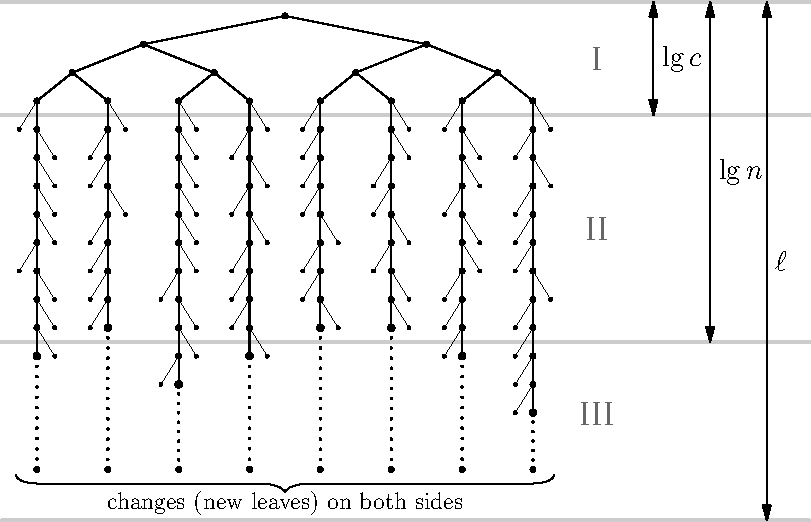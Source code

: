 unitsize(.5cm);
real width = 10;
pair to_left = (-width/2, -1);
pair to_right = (width/2, -1);
pair down = (0,-1);

int hI = 3;
int hII = 11;

pair vertpos(string s) {
    pair cur = (0,0);
    real sc = 1;
    for (int i = 0; i < length(s); ++i) {
        string c = substr(s, i, 1);
        if (i >= hI) cur += down;
        else if (c == "0") cur += xscale(sc)*to_left;
        else cur += xscale(sc)*to_right;
        sc /= 2;
    }
    return cur;
}

path vertpath(string s, int minlevel=0, int maxlevel=9999) {
    pair cur = (0,0);
    path ret;
    real sc = 1;
    for (int i = 0; i < length(s); ++i) {
        dot(cur);
        if (i == minlevel)  { ret = cur; }
        string c = substr(s, i, 1);
        if (i >= hI) cur += down;
        else if (c == "0") cur += xscale(sc)*to_left;
        else cur += xscale(sc)*to_right;
        if (i >= minlevel && i <= maxlevel + 1)
            ret = ret -- cur;
        dot(cur);
        sc /= 2;
    }
    return ret;
}

real side_sc = 1/8;
void drawside(string s, int minlevel=hI, int maxlevel=9999) {
    pair cur = (0,0);
    path ret;
    real sc=1;
    for (int i = 0; i < length(s); ++i) {
        if (i == minlevel)  { ret = cur; }
        string c = substr(s, i, 1);
        if (i >= hI) {
            if (i >= minlevel && i <= maxlevel + 1){
                pair side = cur + xscale(side_sc)*(c == "0" ? to_right: to_left);
                draw(cur--side, scale(0.65)*defaultpen);
                draw(side, scale(0.65*dotfactor)*currentpen);
                real olddf = dotfactor;
            }
            cur += down;
        }
        else if (c == "0") cur += xscale(sc)*to_left;
        else cur += xscale(sc)*to_right;
        dot(cur);
        sc /= 2;
    }

}

int bottom = 16;

string[] changes = {
"000100001000",
"0100000001001",
"10011110110",
"110100100111",
"00101101111",
"011010101110",
"10100110100",
"11101011101111"
};

pen div_pen = scale(3)*defaultpen + 0.8*white;
void divider(real y) {
    draw( (-10, y)--(18.5,y), div_pen);
}
real[] divs = {.5, -hI-.5, -hII-.5, -bottom-1.8};
for (real div: divs) divider(div);

void meas(real x, int adiv, int bdiv, string lbl) {
    draw((x, divs[adiv])--(x, divs[bdiv]), Arrows);
    label(lbl, (x, (divs[adiv]+divs[bdiv])/2), E, fontsize(14));
}

meas(13, 0, 1, "$\lg c$");
meas(15, 0, 2, "$\lg n$");
meas(17, 0, 3, "$\ell$");


pen sl_lbl = 0.4white + fontsize(18);
real sl_lbl_x = 11;
label("I",  (sl_lbl_x, -(hI)/2), sl_lbl);
label("II", (sl_lbl_x, -hI-(hII-2)/2), sl_lbl);
label("III", (sl_lbl_x, -((hI+hII+bottom-2)/2)), sl_lbl);


for (string s : changes) {
    draw(vertpath(s), scale(1.2)*currentpen);
    drawside(s);
    pair bot = (vertpos(s).x, -bottom);
    draw(vertpos(s)--bot, scale(2.5)*dotted);
    //draw(shift(vertpos(s))*scale(.2)*unitcircle);
    draw(vertpos(s), scale(1.25*dotfactor)*currentpen);
    dot(bot);
}

draw(brace((-9.5, -bottom-.2), (9.5,-bottom-.2), -.6));
label("changes (new leaves) on both sides", (0, -bottom-.5), S);
